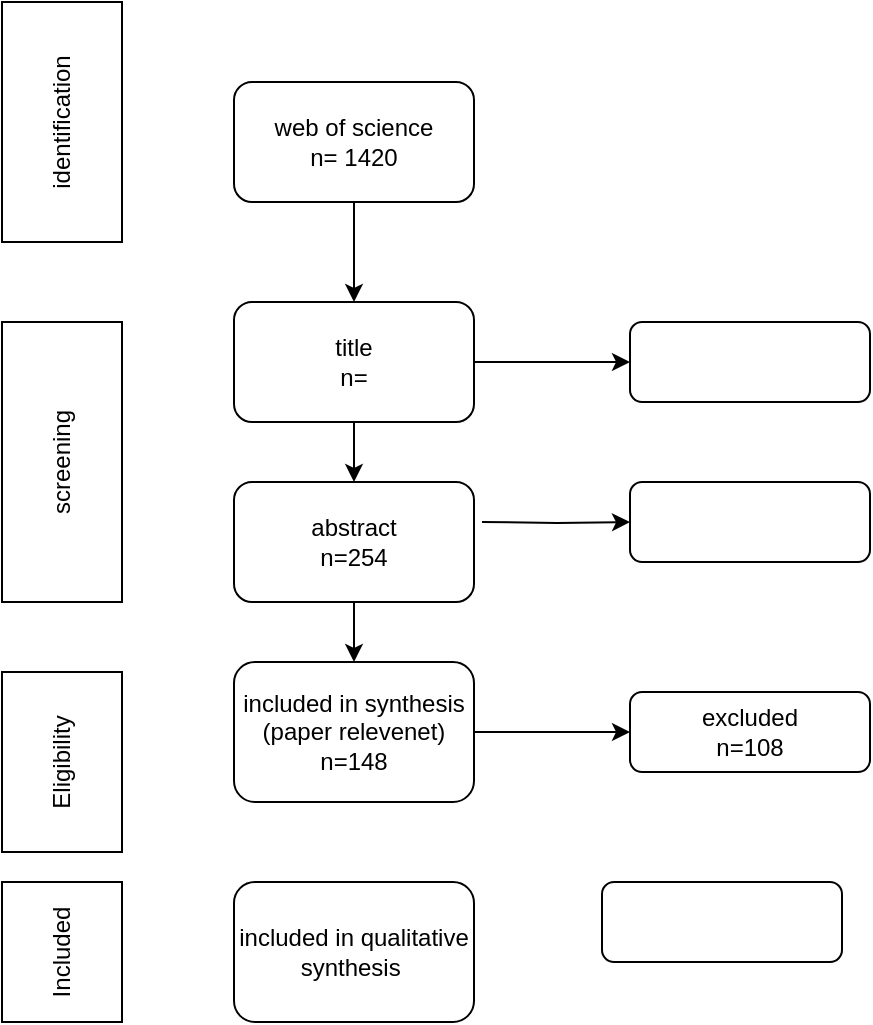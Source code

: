 <mxfile version="21.2.2" type="github">
  <diagram name="Page-1" id="obNmWy9aIsWG7gp1YsI2">
    <mxGraphModel dx="1434" dy="764" grid="1" gridSize="10" guides="1" tooltips="1" connect="1" arrows="1" fold="1" page="1" pageScale="1" pageWidth="850" pageHeight="1100" math="0" shadow="0">
      <root>
        <mxCell id="0" />
        <mxCell id="1" parent="0" />
        <mxCell id="gJmWW0kTYwEwNg_Bcr7h-1" style="edgeStyle=orthogonalEdgeStyle;rounded=0;orthogonalLoop=1;jettySize=auto;html=1;" edge="1" parent="1" source="gJmWW0kTYwEwNg_Bcr7h-2">
          <mxGeometry relative="1" as="geometry">
            <mxPoint x="216" y="190" as="targetPoint" />
          </mxGeometry>
        </mxCell>
        <mxCell id="gJmWW0kTYwEwNg_Bcr7h-2" value="web of science&lt;br&gt;n= 1420" style="rounded=1;whiteSpace=wrap;html=1;fontSize=12;glass=0;strokeWidth=1;shadow=0;" vertex="1" parent="1">
          <mxGeometry x="156" y="80" width="120" height="60" as="geometry" />
        </mxCell>
        <mxCell id="gJmWW0kTYwEwNg_Bcr7h-3" value="included in qualitative synthesis&amp;nbsp;" style="rounded=1;whiteSpace=wrap;html=1;fontSize=12;glass=0;strokeWidth=1;shadow=0;" vertex="1" parent="1">
          <mxGeometry x="156" y="480" width="120" height="70" as="geometry" />
        </mxCell>
        <mxCell id="gJmWW0kTYwEwNg_Bcr7h-4" value="" style="rounded=1;whiteSpace=wrap;html=1;fontSize=12;glass=0;strokeWidth=1;shadow=0;" vertex="1" parent="1">
          <mxGeometry x="354" y="280" width="120" height="40" as="geometry" />
        </mxCell>
        <mxCell id="gJmWW0kTYwEwNg_Bcr7h-5" style="edgeStyle=orthogonalEdgeStyle;rounded=0;orthogonalLoop=1;jettySize=auto;html=1;" edge="1" parent="1" source="gJmWW0kTYwEwNg_Bcr7h-7" target="gJmWW0kTYwEwNg_Bcr7h-9">
          <mxGeometry relative="1" as="geometry" />
        </mxCell>
        <mxCell id="gJmWW0kTYwEwNg_Bcr7h-6" style="edgeStyle=orthogonalEdgeStyle;rounded=0;orthogonalLoop=1;jettySize=auto;html=1;" edge="1" parent="1" source="gJmWW0kTYwEwNg_Bcr7h-7" target="gJmWW0kTYwEwNg_Bcr7h-15">
          <mxGeometry relative="1" as="geometry" />
        </mxCell>
        <mxCell id="gJmWW0kTYwEwNg_Bcr7h-7" value="title&lt;br&gt;n=" style="rounded=1;whiteSpace=wrap;html=1;fontSize=12;glass=0;strokeWidth=1;shadow=0;" vertex="1" parent="1">
          <mxGeometry x="156" y="190" width="120" height="60" as="geometry" />
        </mxCell>
        <mxCell id="gJmWW0kTYwEwNg_Bcr7h-8" style="edgeStyle=orthogonalEdgeStyle;rounded=0;orthogonalLoop=1;jettySize=auto;html=1;entryX=0;entryY=0.5;entryDx=0;entryDy=0;" edge="1" parent="1" target="gJmWW0kTYwEwNg_Bcr7h-4">
          <mxGeometry relative="1" as="geometry">
            <mxPoint x="280" y="300" as="sourcePoint" />
          </mxGeometry>
        </mxCell>
        <mxCell id="gJmWW0kTYwEwNg_Bcr7h-9" value="" style="rounded=1;whiteSpace=wrap;html=1;fontSize=12;glass=0;strokeWidth=1;shadow=0;" vertex="1" parent="1">
          <mxGeometry x="354" y="200" width="120" height="40" as="geometry" />
        </mxCell>
        <mxCell id="gJmWW0kTYwEwNg_Bcr7h-10" value="identification" style="rounded=0;whiteSpace=wrap;html=1;rotation=-90;" vertex="1" parent="1">
          <mxGeometry x="10" y="70" width="120" height="60" as="geometry" />
        </mxCell>
        <mxCell id="gJmWW0kTYwEwNg_Bcr7h-11" value="screening" style="rounded=0;whiteSpace=wrap;html=1;rotation=-90;" vertex="1" parent="1">
          <mxGeometry y="240" width="140" height="60" as="geometry" />
        </mxCell>
        <mxCell id="gJmWW0kTYwEwNg_Bcr7h-12" value="Eligibility&lt;br&gt;" style="rounded=0;whiteSpace=wrap;html=1;rotation=-90;" vertex="1" parent="1">
          <mxGeometry x="25" y="390" width="90" height="60" as="geometry" />
        </mxCell>
        <mxCell id="gJmWW0kTYwEwNg_Bcr7h-13" value="" style="rounded=1;whiteSpace=wrap;html=1;fontSize=12;glass=0;strokeWidth=1;shadow=0;" vertex="1" parent="1">
          <mxGeometry x="340" y="480" width="120" height="40" as="geometry" />
        </mxCell>
        <mxCell id="gJmWW0kTYwEwNg_Bcr7h-14" style="edgeStyle=orthogonalEdgeStyle;rounded=0;orthogonalLoop=1;jettySize=auto;html=1;" edge="1" parent="1" source="gJmWW0kTYwEwNg_Bcr7h-15" target="gJmWW0kTYwEwNg_Bcr7h-17">
          <mxGeometry relative="1" as="geometry" />
        </mxCell>
        <mxCell id="gJmWW0kTYwEwNg_Bcr7h-15" value="abstract&lt;br&gt;n=254" style="rounded=1;whiteSpace=wrap;html=1;fontSize=12;glass=0;strokeWidth=1;shadow=0;" vertex="1" parent="1">
          <mxGeometry x="156" y="280" width="120" height="60" as="geometry" />
        </mxCell>
        <mxCell id="gJmWW0kTYwEwNg_Bcr7h-16" style="edgeStyle=orthogonalEdgeStyle;rounded=0;orthogonalLoop=1;jettySize=auto;html=1;" edge="1" parent="1" source="gJmWW0kTYwEwNg_Bcr7h-17" target="gJmWW0kTYwEwNg_Bcr7h-18">
          <mxGeometry relative="1" as="geometry" />
        </mxCell>
        <mxCell id="gJmWW0kTYwEwNg_Bcr7h-17" value="included in synthesis (paper relevenet)&lt;br&gt;n=148" style="rounded=1;whiteSpace=wrap;html=1;fontSize=12;glass=0;strokeWidth=1;shadow=0;" vertex="1" parent="1">
          <mxGeometry x="156" y="370" width="120" height="70" as="geometry" />
        </mxCell>
        <mxCell id="gJmWW0kTYwEwNg_Bcr7h-18" value="excluded&lt;br&gt;n=108" style="rounded=1;whiteSpace=wrap;html=1;fontSize=12;glass=0;strokeWidth=1;shadow=0;" vertex="1" parent="1">
          <mxGeometry x="354" y="385" width="120" height="40" as="geometry" />
        </mxCell>
        <mxCell id="gJmWW0kTYwEwNg_Bcr7h-19" value="Included" style="rounded=0;whiteSpace=wrap;html=1;rotation=-90;" vertex="1" parent="1">
          <mxGeometry x="35" y="485" width="70" height="60" as="geometry" />
        </mxCell>
      </root>
    </mxGraphModel>
  </diagram>
</mxfile>
